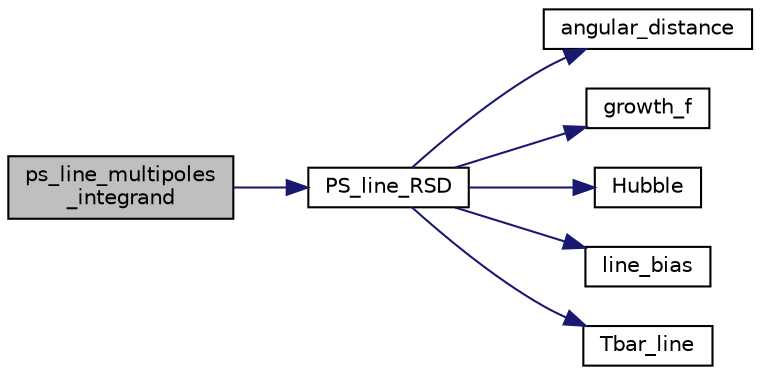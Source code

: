 digraph "ps_line_multipoles_integrand"
{
 // LATEX_PDF_SIZE
  edge [fontname="Helvetica",fontsize="10",labelfontname="Helvetica",labelfontsize="10"];
  node [fontname="Helvetica",fontsize="10",shape=record];
  rankdir="LR";
  Node1 [label="ps_line_multipoles\l_integrand",height=0.2,width=0.4,color="black", fillcolor="grey75", style="filled", fontcolor="black",tooltip="Compute the multipole moments of redshift-space power spectrum of emission lines in unit of micro K^2..."];
  Node1 -> Node2 [color="midnightblue",fontsize="10",style="solid",fontname="Helvetica"];
  Node2 [label="PS_line_RSD",height=0.2,width=0.4,color="black", fillcolor="white", style="filled",URL="$d8/d43/ps__line__pt_8c.html#a2a5a8e5016f2d8728844564d93000751",tooltip="Compute the redshift-space 3D power spectrum of emission lines in unit of micro K^2 Mpc^3 as a functi..."];
  Node2 -> Node3 [color="midnightblue",fontsize="10",style="solid",fontname="Helvetica"];
  Node3 [label="angular_distance",height=0.2,width=0.4,color="black", fillcolor="white", style="filled",URL="$d6/d32/cosmology_8c.html#a11f9475db171d037089d936d8b2371df",tooltip="Compute the angular diameter distance (exactly the quantity defined by CLASS as ba...."];
  Node2 -> Node4 [color="midnightblue",fontsize="10",style="solid",fontname="Helvetica"];
  Node4 [label="growth_f",height=0.2,width=0.4,color="black", fillcolor="white", style="filled",URL="$d6/d32/cosmology_8c.html#a458c06fcf96ab69a9257fc4b6a2c404e",tooltip="Compute the scale-dependant linear growth rate f(k,z) (i.e the velocity growth factor) by taking nume..."];
  Node2 -> Node5 [color="midnightblue",fontsize="10",style="solid",fontname="Helvetica"];
  Node5 [label="Hubble",height=0.2,width=0.4,color="black", fillcolor="white", style="filled",URL="$d6/d32/cosmology_8c.html#a888cc1795beb4c48fe8eb3d196e9c54a",tooltip="Compute the the hubble rate (exactly the quantity defined by CLASS as index_bg_H in the background mo..."];
  Node2 -> Node6 [color="midnightblue",fontsize="10",style="solid",fontname="Helvetica"];
  Node6 [label="line_bias",height=0.2,width=0.4,color="black", fillcolor="white", style="filled",URL="$d7/d10/line__ingredients_8c.html#a3a13aa566fb639abeb29eae43e5fcfa8",tooltip="Compute the linear and quadratic line biases, accounting ffor the normalization w...."];
  Node2 -> Node7 [color="midnightblue",fontsize="10",style="solid",fontname="Helvetica"];
  Node7 [label="Tbar_line",height=0.2,width=0.4,color="black", fillcolor="white", style="filled",URL="$d7/d10/line__ingredients_8c.html#a8badf96f7e0696daa78b2f6aeeda8a08",tooltip="Compute the mean brightness temprature of CO in unit of microK, compared with Pullen et al and Lidz e..."];
}

